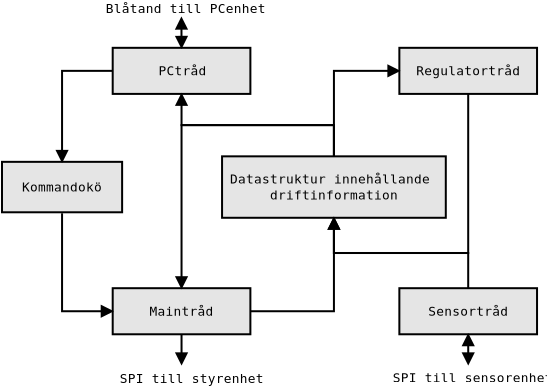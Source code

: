 <?xml version="1.0" encoding="UTF-8"?>
<dia:diagram xmlns:dia="http://www.lysator.liu.se/~alla/dia/">
  <dia:layer name="Background" visible="true" active="true">
    <dia:object type="Standard - Box" version="0" id="O0">
      <dia:attribute name="obj_pos">
        <dia:point val="20.674,3.25"/>
      </dia:attribute>
      <dia:attribute name="obj_bb">
        <dia:rectangle val="20.624,3.2;27.608,5.604"/>
      </dia:attribute>
      <dia:attribute name="elem_corner">
        <dia:point val="20.674,3.25"/>
      </dia:attribute>
      <dia:attribute name="elem_width">
        <dia:real val="6.884"/>
      </dia:attribute>
      <dia:attribute name="elem_height">
        <dia:real val="2.304"/>
      </dia:attribute>
      <dia:attribute name="inner_color">
        <dia:color val="#e5e5e5"/>
      </dia:attribute>
      <dia:attribute name="show_background">
        <dia:boolean val="true"/>
      </dia:attribute>
    </dia:object>
    <dia:object type="Standard - Text" version="1" id="O1">
      <dia:attribute name="obj_pos">
        <dia:point val="24.116,4.402"/>
      </dia:attribute>
      <dia:attribute name="obj_bb">
        <dia:rectangle val="22.961,4.028;25.271,4.776"/>
      </dia:attribute>
      <dia:attribute name="text">
        <dia:composite type="text">
          <dia:attribute name="string">
            <dia:string>#PCtråd#</dia:string>
          </dia:attribute>
          <dia:attribute name="font">
            <dia:font family="monospace" style="0" name="Courier"/>
          </dia:attribute>
          <dia:attribute name="height">
            <dia:real val="0.8"/>
          </dia:attribute>
          <dia:attribute name="pos">
            <dia:point val="24.116,4.623"/>
          </dia:attribute>
          <dia:attribute name="color">
            <dia:color val="#000000"/>
          </dia:attribute>
          <dia:attribute name="alignment">
            <dia:enum val="1"/>
          </dia:attribute>
        </dia:composite>
      </dia:attribute>
      <dia:attribute name="valign">
        <dia:enum val="2"/>
      </dia:attribute>
      <dia:connections>
        <dia:connection handle="0" to="O0" connection="8"/>
      </dia:connections>
    </dia:object>
    <dia:object type="Standard - Box" version="0" id="O2">
      <dia:attribute name="obj_pos">
        <dia:point val="35.007,15.269"/>
      </dia:attribute>
      <dia:attribute name="obj_bb">
        <dia:rectangle val="34.957,15.219;41.941,17.623"/>
      </dia:attribute>
      <dia:attribute name="elem_corner">
        <dia:point val="35.007,15.269"/>
      </dia:attribute>
      <dia:attribute name="elem_width">
        <dia:real val="6.884"/>
      </dia:attribute>
      <dia:attribute name="elem_height">
        <dia:real val="2.304"/>
      </dia:attribute>
      <dia:attribute name="inner_color">
        <dia:color val="#e5e5e5"/>
      </dia:attribute>
      <dia:attribute name="show_background">
        <dia:boolean val="true"/>
      </dia:attribute>
    </dia:object>
    <dia:object type="Standard - Text" version="1" id="O3">
      <dia:attribute name="obj_pos">
        <dia:point val="38.449,16.421"/>
      </dia:attribute>
      <dia:attribute name="obj_bb">
        <dia:rectangle val="36.524,16.047;40.374,16.795"/>
      </dia:attribute>
      <dia:attribute name="text">
        <dia:composite type="text">
          <dia:attribute name="string">
            <dia:string>#Sensortråd#</dia:string>
          </dia:attribute>
          <dia:attribute name="font">
            <dia:font family="monospace" style="0" name="Courier"/>
          </dia:attribute>
          <dia:attribute name="height">
            <dia:real val="0.8"/>
          </dia:attribute>
          <dia:attribute name="pos">
            <dia:point val="38.449,16.642"/>
          </dia:attribute>
          <dia:attribute name="color">
            <dia:color val="#000000"/>
          </dia:attribute>
          <dia:attribute name="alignment">
            <dia:enum val="1"/>
          </dia:attribute>
        </dia:composite>
      </dia:attribute>
      <dia:attribute name="valign">
        <dia:enum val="2"/>
      </dia:attribute>
      <dia:connections>
        <dia:connection handle="0" to="O2" connection="8"/>
      </dia:connections>
    </dia:object>
    <dia:object type="Standard - Box" version="0" id="O4">
      <dia:attribute name="obj_pos">
        <dia:point val="35.007,3.25"/>
      </dia:attribute>
      <dia:attribute name="obj_bb">
        <dia:rectangle val="34.957,3.2;41.941,5.604"/>
      </dia:attribute>
      <dia:attribute name="elem_corner">
        <dia:point val="35.007,3.25"/>
      </dia:attribute>
      <dia:attribute name="elem_width">
        <dia:real val="6.884"/>
      </dia:attribute>
      <dia:attribute name="elem_height">
        <dia:real val="2.304"/>
      </dia:attribute>
      <dia:attribute name="inner_color">
        <dia:color val="#e5e5e5"/>
      </dia:attribute>
      <dia:attribute name="show_background">
        <dia:boolean val="true"/>
      </dia:attribute>
    </dia:object>
    <dia:object type="Standard - Text" version="1" id="O5">
      <dia:attribute name="obj_pos">
        <dia:point val="38.449,4.402"/>
      </dia:attribute>
      <dia:attribute name="obj_bb">
        <dia:rectangle val="35.947,4.028;40.952,4.776"/>
      </dia:attribute>
      <dia:attribute name="text">
        <dia:composite type="text">
          <dia:attribute name="string">
            <dia:string>#Regulatortråd#</dia:string>
          </dia:attribute>
          <dia:attribute name="font">
            <dia:font family="monospace" style="0" name="Courier"/>
          </dia:attribute>
          <dia:attribute name="height">
            <dia:real val="0.8"/>
          </dia:attribute>
          <dia:attribute name="pos">
            <dia:point val="38.449,4.623"/>
          </dia:attribute>
          <dia:attribute name="color">
            <dia:color val="#000000"/>
          </dia:attribute>
          <dia:attribute name="alignment">
            <dia:enum val="1"/>
          </dia:attribute>
        </dia:composite>
      </dia:attribute>
      <dia:attribute name="valign">
        <dia:enum val="2"/>
      </dia:attribute>
      <dia:connections>
        <dia:connection handle="0" to="O4" connection="8"/>
      </dia:connections>
    </dia:object>
    <dia:object type="Standard - Box" version="0" id="O6">
      <dia:attribute name="obj_pos">
        <dia:point val="20.674,15.269"/>
      </dia:attribute>
      <dia:attribute name="obj_bb">
        <dia:rectangle val="20.624,15.219;27.608,17.623"/>
      </dia:attribute>
      <dia:attribute name="elem_corner">
        <dia:point val="20.674,15.269"/>
      </dia:attribute>
      <dia:attribute name="elem_width">
        <dia:real val="6.884"/>
      </dia:attribute>
      <dia:attribute name="elem_height">
        <dia:real val="2.304"/>
      </dia:attribute>
      <dia:attribute name="inner_color">
        <dia:color val="#e5e5e5"/>
      </dia:attribute>
      <dia:attribute name="show_background">
        <dia:boolean val="true"/>
      </dia:attribute>
    </dia:object>
    <dia:object type="Standard - Text" version="1" id="O7">
      <dia:attribute name="obj_pos">
        <dia:point val="24.116,16.421"/>
      </dia:attribute>
      <dia:attribute name="obj_bb">
        <dia:rectangle val="22.576,16.047;25.656,16.795"/>
      </dia:attribute>
      <dia:attribute name="text">
        <dia:composite type="text">
          <dia:attribute name="string">
            <dia:string>#Maintråd#</dia:string>
          </dia:attribute>
          <dia:attribute name="font">
            <dia:font family="monospace" style="0" name="Courier"/>
          </dia:attribute>
          <dia:attribute name="height">
            <dia:real val="0.8"/>
          </dia:attribute>
          <dia:attribute name="pos">
            <dia:point val="24.116,16.642"/>
          </dia:attribute>
          <dia:attribute name="color">
            <dia:color val="#000000"/>
          </dia:attribute>
          <dia:attribute name="alignment">
            <dia:enum val="1"/>
          </dia:attribute>
        </dia:composite>
      </dia:attribute>
      <dia:attribute name="valign">
        <dia:enum val="2"/>
      </dia:attribute>
      <dia:connections>
        <dia:connection handle="0" to="O6" connection="8"/>
      </dia:connections>
    </dia:object>
    <dia:object type="Standard - Box" version="0" id="O8">
      <dia:attribute name="obj_pos">
        <dia:point val="26.142,8.676"/>
      </dia:attribute>
      <dia:attribute name="obj_bb">
        <dia:rectangle val="26.093,8.626;37.38,11.798"/>
      </dia:attribute>
      <dia:attribute name="elem_corner">
        <dia:point val="26.142,8.676"/>
      </dia:attribute>
      <dia:attribute name="elem_width">
        <dia:real val="11.187"/>
      </dia:attribute>
      <dia:attribute name="elem_height">
        <dia:real val="3.072"/>
      </dia:attribute>
      <dia:attribute name="inner_color">
        <dia:color val="#e5e5e5"/>
      </dia:attribute>
      <dia:attribute name="show_background">
        <dia:boolean val="true"/>
      </dia:attribute>
    </dia:object>
    <dia:object type="Standard - Text" version="1" id="O9">
      <dia:attribute name="obj_pos">
        <dia:point val="31.736,10.212"/>
      </dia:attribute>
      <dia:attribute name="obj_bb">
        <dia:rectangle val="26.731,9.438;36.741,10.986"/>
      </dia:attribute>
      <dia:attribute name="text">
        <dia:composite type="text">
          <dia:attribute name="string">
            <dia:string>#Datastruktur innehållande 
driftinformation#</dia:string>
          </dia:attribute>
          <dia:attribute name="font">
            <dia:font family="monospace" style="0" name="Courier"/>
          </dia:attribute>
          <dia:attribute name="height">
            <dia:real val="0.8"/>
          </dia:attribute>
          <dia:attribute name="pos">
            <dia:point val="31.736,10.034"/>
          </dia:attribute>
          <dia:attribute name="color">
            <dia:color val="#000000"/>
          </dia:attribute>
          <dia:attribute name="alignment">
            <dia:enum val="1"/>
          </dia:attribute>
        </dia:composite>
      </dia:attribute>
      <dia:attribute name="valign">
        <dia:enum val="2"/>
      </dia:attribute>
      <dia:connections>
        <dia:connection handle="0" to="O8" connection="8"/>
      </dia:connections>
    </dia:object>
    <dia:object type="Standard - Box" version="0" id="O10">
      <dia:attribute name="obj_pos">
        <dia:point val="15.139,8.951"/>
      </dia:attribute>
      <dia:attribute name="obj_bb">
        <dia:rectangle val="15.088,8.901;21.195,11.523"/>
      </dia:attribute>
      <dia:attribute name="elem_corner">
        <dia:point val="15.139,8.951"/>
      </dia:attribute>
      <dia:attribute name="elem_width">
        <dia:real val="6.006"/>
      </dia:attribute>
      <dia:attribute name="elem_height">
        <dia:real val="2.522"/>
      </dia:attribute>
      <dia:attribute name="inner_color">
        <dia:color val="#e5e5e5"/>
      </dia:attribute>
      <dia:attribute name="show_background">
        <dia:boolean val="true"/>
      </dia:attribute>
    </dia:object>
    <dia:object type="Standard - Text" version="1" id="O11">
      <dia:attribute name="obj_pos">
        <dia:point val="18.142,10.212"/>
      </dia:attribute>
      <dia:attribute name="obj_bb">
        <dia:rectangle val="16.217,9.838;20.067,10.586"/>
      </dia:attribute>
      <dia:attribute name="text">
        <dia:composite type="text">
          <dia:attribute name="string">
            <dia:string>#Kommandokö#</dia:string>
          </dia:attribute>
          <dia:attribute name="font">
            <dia:font family="monospace" style="0" name="Courier"/>
          </dia:attribute>
          <dia:attribute name="height">
            <dia:real val="0.8"/>
          </dia:attribute>
          <dia:attribute name="pos">
            <dia:point val="18.142,10.434"/>
          </dia:attribute>
          <dia:attribute name="color">
            <dia:color val="#000000"/>
          </dia:attribute>
          <dia:attribute name="alignment">
            <dia:enum val="1"/>
          </dia:attribute>
        </dia:composite>
      </dia:attribute>
      <dia:attribute name="valign">
        <dia:enum val="2"/>
      </dia:attribute>
      <dia:connections>
        <dia:connection handle="0" to="O10" connection="8"/>
      </dia:connections>
    </dia:object>
    <dia:object type="Standard - ZigZagLine" version="1" id="O12">
      <dia:attribute name="obj_pos">
        <dia:point val="20.674,4.402"/>
      </dia:attribute>
      <dia:attribute name="obj_bb">
        <dia:rectangle val="17.811,4.352;20.724,9.063"/>
      </dia:attribute>
      <dia:attribute name="orth_points">
        <dia:point val="20.674,4.402"/>
        <dia:point val="18.142,4.402"/>
        <dia:point val="18.142,8.951"/>
      </dia:attribute>
      <dia:attribute name="orth_orient">
        <dia:enum val="0"/>
        <dia:enum val="1"/>
      </dia:attribute>
      <dia:attribute name="autorouting">
        <dia:boolean val="true"/>
      </dia:attribute>
      <dia:attribute name="end_arrow">
        <dia:enum val="3"/>
      </dia:attribute>
      <dia:attribute name="end_arrow_length">
        <dia:real val="0.5"/>
      </dia:attribute>
      <dia:attribute name="end_arrow_width">
        <dia:real val="0.5"/>
      </dia:attribute>
      <dia:connections>
        <dia:connection handle="0" to="O0" connection="3"/>
        <dia:connection handle="1" to="O10" connection="1"/>
      </dia:connections>
    </dia:object>
    <dia:object type="Standard - ZigZagLine" version="1" id="O13">
      <dia:attribute name="obj_pos">
        <dia:point val="18.142,11.523"/>
      </dia:attribute>
      <dia:attribute name="obj_bb">
        <dia:rectangle val="18.092,11.473;20.785,16.752"/>
      </dia:attribute>
      <dia:attribute name="orth_points">
        <dia:point val="18.142,11.523"/>
        <dia:point val="18.142,16.421"/>
        <dia:point val="20.674,16.421"/>
      </dia:attribute>
      <dia:attribute name="orth_orient">
        <dia:enum val="1"/>
        <dia:enum val="0"/>
      </dia:attribute>
      <dia:attribute name="autorouting">
        <dia:boolean val="true"/>
      </dia:attribute>
      <dia:attribute name="end_arrow">
        <dia:enum val="3"/>
      </dia:attribute>
      <dia:attribute name="end_arrow_length">
        <dia:real val="0.5"/>
      </dia:attribute>
      <dia:attribute name="end_arrow_width">
        <dia:real val="0.5"/>
      </dia:attribute>
      <dia:connections>
        <dia:connection handle="0" to="O10" connection="8"/>
        <dia:connection handle="1" to="O6" connection="3"/>
      </dia:connections>
    </dia:object>
    <dia:object type="Standard - ZigZagLine" version="1" id="O14">
      <dia:attribute name="obj_pos">
        <dia:point val="38.449,15.269"/>
      </dia:attribute>
      <dia:attribute name="obj_bb">
        <dia:rectangle val="31.405,11.636;38.499,15.319"/>
      </dia:attribute>
      <dia:attribute name="orth_points">
        <dia:point val="38.449,15.269"/>
        <dia:point val="38.449,13.509"/>
        <dia:point val="31.736,13.509"/>
        <dia:point val="31.736,11.748"/>
      </dia:attribute>
      <dia:attribute name="orth_orient">
        <dia:enum val="1"/>
        <dia:enum val="0"/>
        <dia:enum val="1"/>
      </dia:attribute>
      <dia:attribute name="autorouting">
        <dia:boolean val="true"/>
      </dia:attribute>
      <dia:attribute name="end_arrow">
        <dia:enum val="3"/>
      </dia:attribute>
      <dia:attribute name="end_arrow_length">
        <dia:real val="0.5"/>
      </dia:attribute>
      <dia:attribute name="end_arrow_width">
        <dia:real val="0.5"/>
      </dia:attribute>
      <dia:connections>
        <dia:connection handle="0" to="O2" connection="1"/>
        <dia:connection handle="1" to="O8" connection="6"/>
      </dia:connections>
    </dia:object>
    <dia:object type="Standard - ZigZagLine" version="1" id="O15">
      <dia:attribute name="obj_pos">
        <dia:point val="27.558,16.421"/>
      </dia:attribute>
      <dia:attribute name="obj_bb">
        <dia:rectangle val="27.508,11.636;32.067,16.471"/>
      </dia:attribute>
      <dia:attribute name="orth_points">
        <dia:point val="27.558,16.421"/>
        <dia:point val="31.736,16.421"/>
        <dia:point val="31.736,11.748"/>
      </dia:attribute>
      <dia:attribute name="orth_orient">
        <dia:enum val="0"/>
        <dia:enum val="1"/>
      </dia:attribute>
      <dia:attribute name="autorouting">
        <dia:boolean val="true"/>
      </dia:attribute>
      <dia:attribute name="end_arrow">
        <dia:enum val="3"/>
      </dia:attribute>
      <dia:attribute name="end_arrow_length">
        <dia:real val="0.5"/>
      </dia:attribute>
      <dia:attribute name="end_arrow_width">
        <dia:real val="0.5"/>
      </dia:attribute>
      <dia:connections>
        <dia:connection handle="0" to="O6" connection="4"/>
        <dia:connection handle="1" to="O8" connection="6"/>
      </dia:connections>
    </dia:object>
    <dia:object type="Standard - ZigZagLine" version="1" id="O16">
      <dia:attribute name="obj_pos">
        <dia:point val="31.736,8.676"/>
      </dia:attribute>
      <dia:attribute name="obj_bb">
        <dia:rectangle val="23.785,5.442;31.786,8.726"/>
      </dia:attribute>
      <dia:attribute name="orth_points">
        <dia:point val="31.736,8.676"/>
        <dia:point val="31.736,7.115"/>
        <dia:point val="24.116,7.115"/>
        <dia:point val="24.116,5.554"/>
      </dia:attribute>
      <dia:attribute name="orth_orient">
        <dia:enum val="1"/>
        <dia:enum val="0"/>
        <dia:enum val="1"/>
      </dia:attribute>
      <dia:attribute name="autorouting">
        <dia:boolean val="true"/>
      </dia:attribute>
      <dia:attribute name="end_arrow">
        <dia:enum val="3"/>
      </dia:attribute>
      <dia:attribute name="end_arrow_length">
        <dia:real val="0.5"/>
      </dia:attribute>
      <dia:attribute name="end_arrow_width">
        <dia:real val="0.5"/>
      </dia:attribute>
      <dia:connections>
        <dia:connection handle="0" to="O8" connection="1"/>
        <dia:connection handle="1" to="O0" connection="6"/>
      </dia:connections>
    </dia:object>
    <dia:object type="Standard - ZigZagLine" version="1" id="O17">
      <dia:attribute name="obj_pos">
        <dia:point val="31.736,8.676"/>
      </dia:attribute>
      <dia:attribute name="obj_bb">
        <dia:rectangle val="31.686,4.071;35.119,8.726"/>
      </dia:attribute>
      <dia:attribute name="orth_points">
        <dia:point val="31.736,8.676"/>
        <dia:point val="31.736,4.402"/>
        <dia:point val="35.007,4.402"/>
      </dia:attribute>
      <dia:attribute name="orth_orient">
        <dia:enum val="1"/>
        <dia:enum val="0"/>
      </dia:attribute>
      <dia:attribute name="autorouting">
        <dia:boolean val="true"/>
      </dia:attribute>
      <dia:attribute name="end_arrow">
        <dia:enum val="3"/>
      </dia:attribute>
      <dia:attribute name="end_arrow_length">
        <dia:real val="0.5"/>
      </dia:attribute>
      <dia:attribute name="end_arrow_width">
        <dia:real val="0.5"/>
      </dia:attribute>
      <dia:connections>
        <dia:connection handle="0" to="O8" connection="1"/>
        <dia:connection handle="1" to="O4" connection="3"/>
      </dia:connections>
    </dia:object>
    <dia:object type="Standard - ZigZagLine" version="1" id="O18">
      <dia:attribute name="obj_pos">
        <dia:point val="38.449,5.554"/>
      </dia:attribute>
      <dia:attribute name="obj_bb">
        <dia:rectangle val="31.686,5.504;38.499,13.56"/>
      </dia:attribute>
      <dia:attribute name="orth_points">
        <dia:point val="38.449,5.554"/>
        <dia:point val="38.449,13.51"/>
        <dia:point val="31.736,13.51"/>
        <dia:point val="31.736,11.748"/>
      </dia:attribute>
      <dia:attribute name="orth_orient">
        <dia:enum val="1"/>
        <dia:enum val="0"/>
        <dia:enum val="1"/>
      </dia:attribute>
      <dia:attribute name="autorouting">
        <dia:boolean val="false"/>
      </dia:attribute>
      <dia:connections>
        <dia:connection handle="0" to="O4" connection="6"/>
        <dia:connection handle="1" to="O8" connection="6"/>
      </dia:connections>
    </dia:object>
    <dia:object type="Standard - ZigZagLine" version="1" id="O19">
      <dia:attribute name="obj_pos">
        <dia:point val="31.736,8.676"/>
      </dia:attribute>
      <dia:attribute name="obj_bb">
        <dia:rectangle val="23.785,7.065;31.786,15.381"/>
      </dia:attribute>
      <dia:attribute name="orth_points">
        <dia:point val="31.736,8.676"/>
        <dia:point val="31.736,7.115"/>
        <dia:point val="24.116,7.115"/>
        <dia:point val="24.116,15.269"/>
      </dia:attribute>
      <dia:attribute name="orth_orient">
        <dia:enum val="1"/>
        <dia:enum val="0"/>
        <dia:enum val="1"/>
      </dia:attribute>
      <dia:attribute name="autorouting">
        <dia:boolean val="false"/>
      </dia:attribute>
      <dia:attribute name="end_arrow">
        <dia:enum val="3"/>
      </dia:attribute>
      <dia:attribute name="end_arrow_length">
        <dia:real val="0.5"/>
      </dia:attribute>
      <dia:attribute name="end_arrow_width">
        <dia:real val="0.5"/>
      </dia:attribute>
      <dia:connections>
        <dia:connection handle="0" to="O8" connection="1"/>
        <dia:connection handle="1" to="O6" connection="1"/>
      </dia:connections>
    </dia:object>
    <dia:object type="Standard - Line" version="0" id="O20">
      <dia:attribute name="obj_pos">
        <dia:point val="24.116,17.573"/>
      </dia:attribute>
      <dia:attribute name="obj_bb">
        <dia:rectangle val="23.785,17.523;24.447,19.188"/>
      </dia:attribute>
      <dia:attribute name="conn_endpoints">
        <dia:point val="24.116,17.573"/>
        <dia:point val="24.117,19.076"/>
      </dia:attribute>
      <dia:attribute name="numcp">
        <dia:int val="1"/>
      </dia:attribute>
      <dia:attribute name="end_arrow">
        <dia:enum val="3"/>
      </dia:attribute>
      <dia:attribute name="end_arrow_length">
        <dia:real val="0.5"/>
      </dia:attribute>
      <dia:attribute name="end_arrow_width">
        <dia:real val="0.5"/>
      </dia:attribute>
      <dia:connections>
        <dia:connection handle="0" to="O6" connection="6"/>
      </dia:connections>
    </dia:object>
    <dia:object type="Standard - Text" version="1" id="O21">
      <dia:attribute name="obj_pos">
        <dia:point val="21.032,20.007"/>
      </dia:attribute>
      <dia:attribute name="obj_bb">
        <dia:rectangle val="21.032,19.412;27.962,20.159"/>
      </dia:attribute>
      <dia:attribute name="text">
        <dia:composite type="text">
          <dia:attribute name="string">
            <dia:string>#SPI till styrenhet#</dia:string>
          </dia:attribute>
          <dia:attribute name="font">
            <dia:font family="monospace" style="0" name="Courier"/>
          </dia:attribute>
          <dia:attribute name="height">
            <dia:real val="0.8"/>
          </dia:attribute>
          <dia:attribute name="pos">
            <dia:point val="21.032,20.007"/>
          </dia:attribute>
          <dia:attribute name="color">
            <dia:color val="#000000"/>
          </dia:attribute>
          <dia:attribute name="alignment">
            <dia:enum val="0"/>
          </dia:attribute>
        </dia:composite>
      </dia:attribute>
      <dia:attribute name="valign">
        <dia:enum val="3"/>
      </dia:attribute>
    </dia:object>
    <dia:object type="Standard - Line" version="0" id="O22">
      <dia:attribute name="obj_pos">
        <dia:point val="38.449,17.573"/>
      </dia:attribute>
      <dia:attribute name="obj_bb">
        <dia:rectangle val="38.119,17.511;38.781,19.137"/>
      </dia:attribute>
      <dia:attribute name="conn_endpoints">
        <dia:point val="38.449,17.573"/>
        <dia:point val="38.451,19.076"/>
      </dia:attribute>
      <dia:attribute name="numcp">
        <dia:int val="1"/>
      </dia:attribute>
      <dia:attribute name="start_arrow">
        <dia:enum val="3"/>
      </dia:attribute>
      <dia:attribute name="start_arrow_length">
        <dia:real val="0.5"/>
      </dia:attribute>
      <dia:attribute name="start_arrow_width">
        <dia:real val="0.5"/>
      </dia:attribute>
      <dia:attribute name="end_arrow">
        <dia:enum val="3"/>
      </dia:attribute>
      <dia:attribute name="end_arrow_length">
        <dia:real val="0.5"/>
      </dia:attribute>
      <dia:attribute name="end_arrow_width">
        <dia:real val="0.5"/>
      </dia:attribute>
      <dia:connections>
        <dia:connection handle="0" to="O2" connection="6"/>
      </dia:connections>
    </dia:object>
    <dia:object type="Standard - Text" version="1" id="O23">
      <dia:attribute name="obj_pos">
        <dia:point val="34.671,19.968"/>
      </dia:attribute>
      <dia:attribute name="obj_bb">
        <dia:rectangle val="34.671,19.373;42.371,20.121"/>
      </dia:attribute>
      <dia:attribute name="text">
        <dia:composite type="text">
          <dia:attribute name="string">
            <dia:string>#SPI till sensorenhet#</dia:string>
          </dia:attribute>
          <dia:attribute name="font">
            <dia:font family="monospace" style="0" name="Courier"/>
          </dia:attribute>
          <dia:attribute name="height">
            <dia:real val="0.8"/>
          </dia:attribute>
          <dia:attribute name="pos">
            <dia:point val="34.671,19.968"/>
          </dia:attribute>
          <dia:attribute name="color">
            <dia:color val="#000000"/>
          </dia:attribute>
          <dia:attribute name="alignment">
            <dia:enum val="0"/>
          </dia:attribute>
        </dia:composite>
      </dia:attribute>
      <dia:attribute name="valign">
        <dia:enum val="3"/>
      </dia:attribute>
    </dia:object>
    <dia:object type="Standard - Line" version="0" id="O24">
      <dia:attribute name="obj_pos">
        <dia:point val="24.11,1.743"/>
      </dia:attribute>
      <dia:attribute name="obj_bb">
        <dia:rectangle val="23.782,1.681;24.445,3.311"/>
      </dia:attribute>
      <dia:attribute name="conn_endpoints">
        <dia:point val="24.11,1.743"/>
        <dia:point val="24.116,3.25"/>
      </dia:attribute>
      <dia:attribute name="numcp">
        <dia:int val="1"/>
      </dia:attribute>
      <dia:attribute name="start_arrow">
        <dia:enum val="3"/>
      </dia:attribute>
      <dia:attribute name="start_arrow_length">
        <dia:real val="0.5"/>
      </dia:attribute>
      <dia:attribute name="start_arrow_width">
        <dia:real val="0.5"/>
      </dia:attribute>
      <dia:attribute name="end_arrow">
        <dia:enum val="3"/>
      </dia:attribute>
      <dia:attribute name="end_arrow_length">
        <dia:real val="0.5"/>
      </dia:attribute>
      <dia:attribute name="end_arrow_width">
        <dia:real val="0.5"/>
      </dia:attribute>
      <dia:connections>
        <dia:connection handle="1" to="O0" connection="1"/>
      </dia:connections>
    </dia:object>
    <dia:object type="Standard - Text" version="1" id="O25">
      <dia:attribute name="obj_pos">
        <dia:point val="20.323,1.504"/>
      </dia:attribute>
      <dia:attribute name="obj_bb">
        <dia:rectangle val="20.323,0.909;28.023,1.657"/>
      </dia:attribute>
      <dia:attribute name="text">
        <dia:composite type="text">
          <dia:attribute name="string">
            <dia:string>#Blåtand till PCenhet#</dia:string>
          </dia:attribute>
          <dia:attribute name="font">
            <dia:font family="monospace" style="0" name="Courier"/>
          </dia:attribute>
          <dia:attribute name="height">
            <dia:real val="0.8"/>
          </dia:attribute>
          <dia:attribute name="pos">
            <dia:point val="20.323,1.504"/>
          </dia:attribute>
          <dia:attribute name="color">
            <dia:color val="#000000"/>
          </dia:attribute>
          <dia:attribute name="alignment">
            <dia:enum val="0"/>
          </dia:attribute>
        </dia:composite>
      </dia:attribute>
      <dia:attribute name="valign">
        <dia:enum val="3"/>
      </dia:attribute>
    </dia:object>
  </dia:layer>
</dia:diagram>
